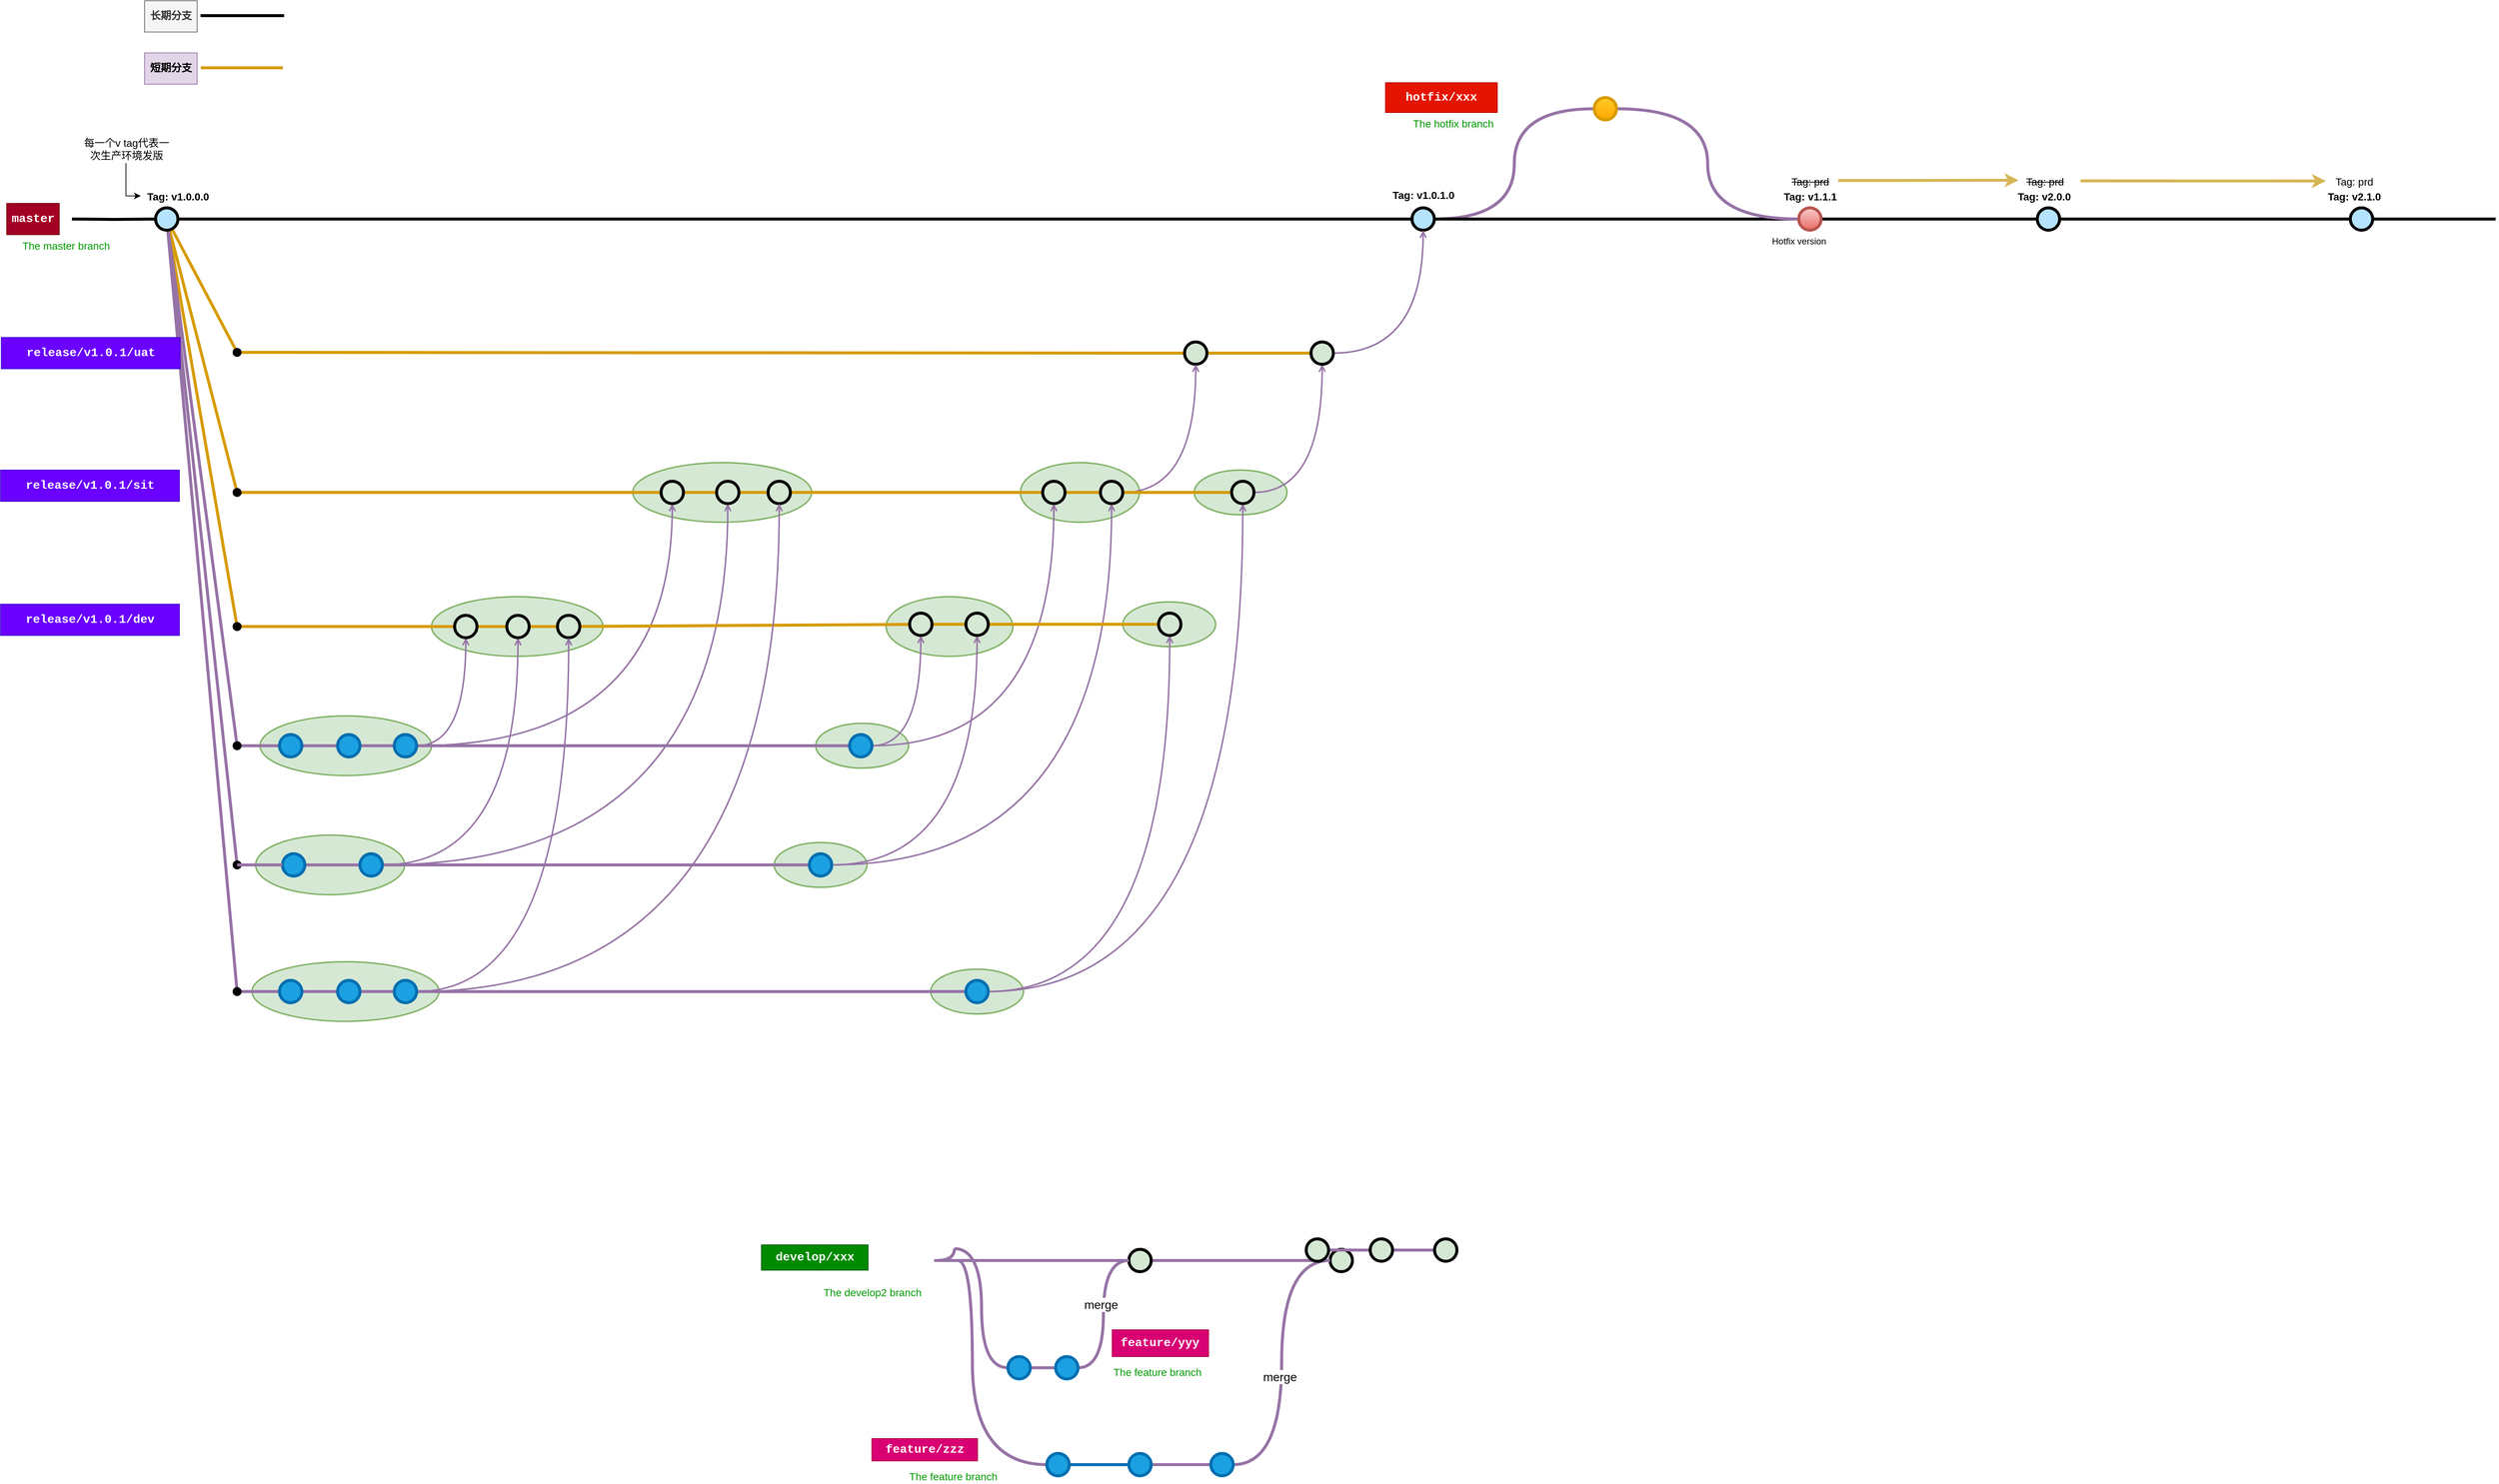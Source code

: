 <mxfile version="16.2.4" type="github">
  <diagram id="yPxyJZ8AM_hMuL3Unpa9" name="complex gitflow">
    <mxGraphModel dx="1138" dy="635" grid="1" gridSize="10" guides="1" tooltips="1" connect="1" arrows="1" fold="1" page="1" pageScale="1" pageWidth="1169" pageHeight="827" math="0" shadow="0">
      <root>
        <mxCell id="0" />
        <mxCell id="1" parent="0" />
        <mxCell id="-T3PyW82xdMcgZgr_7Au-171" value="" style="ellipse;whiteSpace=wrap;html=1;fontFamily=Helvetica;fontSize=15;fillColor=#d5e8d4;strokeColor=#82b366;strokeWidth=2;" vertex="1" parent="1">
          <mxGeometry x="1823.26" y="790" width="124.5" height="60" as="geometry" />
        </mxCell>
        <mxCell id="-T3PyW82xdMcgZgr_7Au-170" value="" style="ellipse;whiteSpace=wrap;html=1;fontFamily=Helvetica;fontSize=15;fillColor=#d5e8d4;strokeColor=#82b366;strokeWidth=2;" vertex="1" parent="1">
          <mxGeometry x="1727.5" y="967" width="124.5" height="60" as="geometry" />
        </mxCell>
        <mxCell id="-T3PyW82xdMcgZgr_7Au-169" value="" style="ellipse;whiteSpace=wrap;html=1;fontFamily=Helvetica;fontSize=15;fillColor=#d5e8d4;strokeColor=#82b366;strokeWidth=2;" vertex="1" parent="1">
          <mxGeometry x="1469.75" y="1460" width="124.5" height="60" as="geometry" />
        </mxCell>
        <mxCell id="-T3PyW82xdMcgZgr_7Au-148" value="" style="ellipse;whiteSpace=wrap;html=1;fontFamily=Helvetica;fontSize=15;fillColor=#d5e8d4;strokeColor=#82b366;strokeWidth=2;" vertex="1" parent="1">
          <mxGeometry x="1590" y="780" width="160" height="80" as="geometry" />
        </mxCell>
        <mxCell id="-T3PyW82xdMcgZgr_7Au-145" value="" style="ellipse;whiteSpace=wrap;html=1;fontFamily=Helvetica;fontSize=15;fillColor=#d5e8d4;strokeColor=#82b366;strokeWidth=2;" vertex="1" parent="1">
          <mxGeometry x="1410" y="960" width="170" height="80" as="geometry" />
        </mxCell>
        <mxCell id="-T3PyW82xdMcgZgr_7Au-142" value="" style="ellipse;whiteSpace=wrap;html=1;fontFamily=Helvetica;fontSize=15;fillColor=#d5e8d4;strokeColor=#82b366;strokeWidth=2;" vertex="1" parent="1">
          <mxGeometry x="1259.75" y="1290" width="124.5" height="60" as="geometry" />
        </mxCell>
        <mxCell id="-T3PyW82xdMcgZgr_7Au-141" value="" style="ellipse;whiteSpace=wrap;html=1;fontFamily=Helvetica;fontSize=15;fillColor=#d5e8d4;strokeColor=#82b366;strokeWidth=2;" vertex="1" parent="1">
          <mxGeometry x="1315.5" y="1130" width="124.5" height="60" as="geometry" />
        </mxCell>
        <mxCell id="-T3PyW82xdMcgZgr_7Au-124" value="" style="ellipse;whiteSpace=wrap;html=1;fontFamily=Helvetica;fontSize=15;fillColor=#d5e8d4;strokeColor=#82b366;strokeWidth=2;" vertex="1" parent="1">
          <mxGeometry x="1070" y="780" width="240" height="80" as="geometry" />
        </mxCell>
        <mxCell id="-T3PyW82xdMcgZgr_7Au-116" value="" style="ellipse;whiteSpace=wrap;html=1;fontFamily=Helvetica;fontSize=15;fillColor=#d5e8d4;strokeColor=#82b366;strokeWidth=2;" vertex="1" parent="1">
          <mxGeometry x="800" y="960" width="230" height="80" as="geometry" />
        </mxCell>
        <mxCell id="-T3PyW82xdMcgZgr_7Au-109" value="" style="ellipse;whiteSpace=wrap;html=1;fontFamily=Helvetica;fontSize=15;fillColor=#d5e8d4;strokeColor=#82b366;strokeWidth=2;" vertex="1" parent="1">
          <mxGeometry x="559.13" y="1450" width="250.87" height="80" as="geometry" />
        </mxCell>
        <mxCell id="-T3PyW82xdMcgZgr_7Au-108" value="" style="ellipse;whiteSpace=wrap;html=1;fontFamily=Helvetica;fontSize=15;fillColor=#d5e8d4;strokeColor=#82b366;strokeWidth=2;" vertex="1" parent="1">
          <mxGeometry x="564" y="1280" width="200" height="80" as="geometry" />
        </mxCell>
        <mxCell id="-T3PyW82xdMcgZgr_7Au-106" value="" style="ellipse;whiteSpace=wrap;html=1;fontFamily=Helvetica;fontSize=15;fillColor=#d5e8d4;strokeColor=#82b366;strokeWidth=2;" vertex="1" parent="1">
          <mxGeometry x="570" y="1120" width="230" height="80" as="geometry" />
        </mxCell>
        <mxCell id="EV5ATv0Y9bvTsMbR89la-1" value="" style="edgeStyle=orthogonalEdgeStyle;rounded=0;html=1;jettySize=auto;orthogonalLoop=1;plain-blue;endArrow=none;endFill=0;strokeWidth=4;strokeColor=#000000;entryX=0;entryY=0.5;entryDx=0;entryDy=0;entryPerimeter=0;" parent="1" source="EV5ATv0Y9bvTsMbR89la-2" target="EV5ATv0Y9bvTsMbR89la-4" edge="1">
          <mxGeometry x="459.75" y="453" as="geometry">
            <mxPoint x="619.75" y="453" as="targetPoint" />
          </mxGeometry>
        </mxCell>
        <mxCell id="-T3PyW82xdMcgZgr_7Au-7" style="edgeStyle=orthogonalEdgeStyle;rounded=0;orthogonalLoop=1;jettySize=auto;html=1;curved=1;endArrow=none;fontSize=15;strokeColor=#d79b00;endFill=0;strokeWidth=4;fillColor=#ffe6cc;entryX=0;entryY=0.5;entryDx=0;entryDy=0;entryPerimeter=0;exitX=0.609;exitY=0.413;exitDx=0;exitDy=0;exitPerimeter=0;" edge="1" parent="1" source="-T3PyW82xdMcgZgr_7Au-22" target="EV5ATv0Y9bvTsMbR89la-53">
          <mxGeometry relative="1" as="geometry">
            <mxPoint x="872" y="650" as="targetPoint" />
            <mxPoint x="497" y="633" as="sourcePoint" />
            <Array as="points" />
          </mxGeometry>
        </mxCell>
        <mxCell id="-T3PyW82xdMcgZgr_7Au-8" style="rounded=0;orthogonalLoop=1;jettySize=auto;html=1;endArrow=none;fontSize=15;strokeColor=#d79b00;endFill=0;strokeWidth=4;fillColor=#ffe6cc;" edge="1" parent="1" source="EV5ATv0Y9bvTsMbR89la-2" target="-T3PyW82xdMcgZgr_7Au-22">
          <mxGeometry relative="1" as="geometry">
            <mxPoint x="445" y="1160" as="targetPoint" />
          </mxGeometry>
        </mxCell>
        <mxCell id="-T3PyW82xdMcgZgr_7Au-27" style="shape=connector;rounded=0;orthogonalLoop=1;jettySize=auto;html=1;entryX=0.409;entryY=0.455;entryDx=0;entryDy=0;entryPerimeter=0;labelBackgroundColor=default;fontFamily=Helvetica;fontSize=15;fontColor=default;endArrow=none;endFill=0;strokeColor=#d79b00;strokeWidth=4;fillColor=#ffe6cc;" edge="1" parent="1" source="EV5ATv0Y9bvTsMbR89la-2" target="-T3PyW82xdMcgZgr_7Au-23">
          <mxGeometry relative="1" as="geometry" />
        </mxCell>
        <mxCell id="-T3PyW82xdMcgZgr_7Au-31" style="edgeStyle=none;shape=connector;rounded=0;orthogonalLoop=1;jettySize=auto;html=1;entryX=0.472;entryY=0.45;entryDx=0;entryDy=0;entryPerimeter=0;labelBackgroundColor=default;fontFamily=Helvetica;fontSize=15;fontColor=default;endArrow=none;endFill=0;strokeColor=#d79b00;strokeWidth=4;fillColor=#ffe6cc;" edge="1" parent="1" source="EV5ATv0Y9bvTsMbR89la-2" target="-T3PyW82xdMcgZgr_7Au-28">
          <mxGeometry relative="1" as="geometry" />
        </mxCell>
        <mxCell id="-T3PyW82xdMcgZgr_7Au-34" style="edgeStyle=none;shape=connector;rounded=0;orthogonalLoop=1;jettySize=auto;html=1;labelBackgroundColor=default;fontFamily=Helvetica;fontSize=15;fontColor=default;endArrow=none;endFill=0;strokeColor=#9673a6;strokeWidth=4;fillColor=#e1d5e7;entryX=0.433;entryY=0.461;entryDx=0;entryDy=0;entryPerimeter=0;" edge="1" parent="1" source="EV5ATv0Y9bvTsMbR89la-2" target="-T3PyW82xdMcgZgr_7Au-35">
          <mxGeometry relative="1" as="geometry">
            <mxPoint x="490" y="1160" as="targetPoint" />
          </mxGeometry>
        </mxCell>
        <mxCell id="-T3PyW82xdMcgZgr_7Au-52" style="edgeStyle=none;shape=connector;rounded=0;orthogonalLoop=1;jettySize=auto;html=1;labelBackgroundColor=default;fontFamily=Helvetica;fontSize=15;fontColor=default;endArrow=none;endFill=0;strokeColor=#9673a6;strokeWidth=4;fillColor=#e1d5e7;entryX=0.409;entryY=0.532;entryDx=0;entryDy=0;entryPerimeter=0;" edge="1" parent="1" source="EV5ATv0Y9bvTsMbR89la-2" target="-T3PyW82xdMcgZgr_7Au-53">
          <mxGeometry relative="1" as="geometry">
            <mxPoint x="480" y="1330" as="targetPoint" />
          </mxGeometry>
        </mxCell>
        <mxCell id="-T3PyW82xdMcgZgr_7Au-103" style="edgeStyle=none;shape=connector;rounded=0;orthogonalLoop=1;jettySize=auto;html=1;labelBackgroundColor=default;fontFamily=Helvetica;fontSize=15;fontColor=default;endArrow=none;endFill=0;strokeColor=#9673a6;strokeWidth=4;fillColor=#e1d5e7;" edge="1" parent="1" source="EV5ATv0Y9bvTsMbR89la-2" target="-T3PyW82xdMcgZgr_7Au-100">
          <mxGeometry relative="1" as="geometry" />
        </mxCell>
        <mxCell id="EV5ATv0Y9bvTsMbR89la-2" value="" style="verticalLabelPosition=bottom;verticalAlign=top;html=1;strokeWidth=4;shape=mxgraph.flowchart.on-page_reference;plain-blue;gradientColor=none;fillColor=#B5E3Fe;strokeColor=#000000;" parent="1" vertex="1">
          <mxGeometry x="429.75" y="438" width="30" height="30" as="geometry" />
        </mxCell>
        <mxCell id="EV5ATv0Y9bvTsMbR89la-83" value="" style="edgeStyle=orthogonalEdgeStyle;curved=1;rounded=0;orthogonalLoop=1;jettySize=auto;html=1;labelBackgroundColor=default;fontFamily=Helvetica;fontSize=11;fontColor=default;endArrow=none;endFill=0;strokeColor=#9673a6;strokeWidth=4;fillColor=#e1d5e7;entryX=0;entryY=0.5;entryDx=0;entryDy=0;entryPerimeter=0;" parent="1" source="EV5ATv0Y9bvTsMbR89la-4" target="EV5ATv0Y9bvTsMbR89la-5" edge="1">
          <mxGeometry relative="1" as="geometry">
            <mxPoint x="2165.5" y="557" as="targetPoint" />
          </mxGeometry>
        </mxCell>
        <mxCell id="EV5ATv0Y9bvTsMbR89la-86" value="" style="edgeStyle=orthogonalEdgeStyle;curved=1;rounded=0;orthogonalLoop=1;jettySize=auto;html=1;labelBackgroundColor=default;fontFamily=Helvetica;fontSize=11;fontColor=default;endArrow=none;endFill=0;strokeColor=#000000;strokeWidth=4;fillColor=#DAE8FC;gradientColor=#7EA6E0;" parent="1" source="EV5ATv0Y9bvTsMbR89la-4" target="EV5ATv0Y9bvTsMbR89la-84" edge="1">
          <mxGeometry relative="1" as="geometry">
            <mxPoint x="2295.5" y="453" as="targetPoint" />
          </mxGeometry>
        </mxCell>
        <mxCell id="EV5ATv0Y9bvTsMbR89la-4" value="" style="verticalLabelPosition=bottom;verticalAlign=top;html=1;strokeWidth=4;shape=mxgraph.flowchart.on-page_reference;plain-blue;gradientColor=none;strokeColor=#000000;fillColor=#B5E3FE;" parent="1" vertex="1">
          <mxGeometry x="2115.5" y="438" width="30" height="30" as="geometry" />
        </mxCell>
        <mxCell id="EV5ATv0Y9bvTsMbR89la-87" style="edgeStyle=orthogonalEdgeStyle;curved=1;rounded=0;orthogonalLoop=1;jettySize=auto;html=1;labelBackgroundColor=default;fontFamily=Helvetica;fontSize=11;fontColor=default;endArrow=none;endFill=0;strokeColor=#9673a6;strokeWidth=4;fillColor=#e1d5e7;entryX=0;entryY=0.5;entryDx=0;entryDy=0;entryPerimeter=0;" parent="1" source="EV5ATv0Y9bvTsMbR89la-5" target="EV5ATv0Y9bvTsMbR89la-84" edge="1">
          <mxGeometry relative="1" as="geometry">
            <mxPoint x="2295.5" y="453" as="targetPoint" />
          </mxGeometry>
        </mxCell>
        <mxCell id="EV5ATv0Y9bvTsMbR89la-5" value="" style="verticalLabelPosition=bottom;verticalAlign=top;html=1;strokeWidth=4;shape=mxgraph.flowchart.on-page_reference;fillColor=#ffcd28;gradientColor=#ffa500;strokeColor=#d79b00;" parent="1" vertex="1">
          <mxGeometry x="2360" y="290" width="30" height="30" as="geometry" />
        </mxCell>
        <mxCell id="EV5ATv0Y9bvTsMbR89la-6" value="" style="edgeStyle=orthogonalEdgeStyle;rounded=0;html=1;jettySize=auto;orthogonalLoop=1;strokeWidth=4;endArrow=none;endFill=0;" parent="1" target="EV5ATv0Y9bvTsMbR89la-2" edge="1">
          <mxGeometry x="359.75" y="453" as="geometry">
            <mxPoint x="317.5" y="453" as="sourcePoint" />
          </mxGeometry>
        </mxCell>
        <mxCell id="EV5ATv0Y9bvTsMbR89la-7" value="&lt;font style=&quot;font-size: 16px&quot;&gt;master&lt;/font&gt;" style="text;html=1;strokeColor=#6F0000;fillColor=#a20025;align=center;verticalAlign=middle;whiteSpace=wrap;overflow=hidden;fontSize=14;fontStyle=1;fontFamily=Courier New;fontColor=#ffffff;" parent="1" vertex="1">
          <mxGeometry x="230" y="432" width="70.5" height="42" as="geometry" />
        </mxCell>
        <mxCell id="EV5ATv0Y9bvTsMbR89la-8" value="The master branch" style="text;html=1;strokeColor=none;fillColor=none;align=left;verticalAlign=middle;whiteSpace=wrap;overflow=hidden;fontSize=14;fontStyle=0;fontColor=#009900;" parent="1" vertex="1">
          <mxGeometry x="248.63" y="478" width="146.75" height="20" as="geometry" />
        </mxCell>
        <mxCell id="EV5ATv0Y9bvTsMbR89la-10" value="Tag: v1.0.0.0" style="text;html=1;strokeColor=none;fillColor=none;align=center;verticalAlign=middle;whiteSpace=wrap;overflow=hidden;fontSize=14;fontStyle=1" parent="1" vertex="1">
          <mxGeometry x="409.75" y="412" width="100.25" height="20" as="geometry" />
        </mxCell>
        <mxCell id="EV5ATv0Y9bvTsMbR89la-11" value="Tag: v1.0.1.0" style="text;html=1;strokeColor=none;fillColor=none;align=center;verticalAlign=middle;whiteSpace=wrap;overflow=hidden;fontSize=14;fontStyle=1" parent="1" vertex="1">
          <mxGeometry x="2075.5" y="410" width="110" height="20" as="geometry" />
        </mxCell>
        <mxCell id="EV5ATv0Y9bvTsMbR89la-12" value="" style="edgeStyle=orthogonalEdgeStyle;rounded=0;orthogonalLoop=1;jettySize=auto;html=1;fontSize=12;fontColor=#000000;entryX=0;entryY=0.5;entryDx=0;entryDy=0;" parent="1" source="EV5ATv0Y9bvTsMbR89la-13" target="EV5ATv0Y9bvTsMbR89la-10" edge="1">
          <mxGeometry relative="1" as="geometry">
            <mxPoint x="389.75" y="422" as="targetPoint" />
            <Array as="points">
              <mxPoint x="389.75" y="422" />
              <mxPoint x="389.75" y="422" />
            </Array>
          </mxGeometry>
        </mxCell>
        <mxCell id="EV5ATv0Y9bvTsMbR89la-13" value="&lt;div style=&quot;text-align: center&quot;&gt;&lt;span&gt;&lt;font style=&quot;font-size: 14px&quot;&gt;每一个v tag代表一次生产环境发版&lt;/font&gt;&lt;/span&gt;&lt;/div&gt;" style="text;html=1;strokeColor=none;fillColor=none;align=left;verticalAlign=middle;whiteSpace=wrap;overflow=hidden;fontSize=11;fontStyle=0;fontColor=#000000;" parent="1" vertex="1">
          <mxGeometry x="330" y="340" width="120" height="38" as="geometry" />
        </mxCell>
        <mxCell id="EV5ATv0Y9bvTsMbR89la-25" value="&lt;font style=&quot;font-size: 16px&quot;&gt;release/v1.0.1/uat&lt;/font&gt;" style="text;html=1;strokeColor=#3700CC;fillColor=#6a00ff;align=center;verticalAlign=middle;whiteSpace=wrap;overflow=hidden;fontSize=14;fontStyle=1;fontFamily=Courier New;fontColor=#ffffff;" parent="1" vertex="1">
          <mxGeometry x="222.76" y="612" width="240" height="42" as="geometry" />
        </mxCell>
        <mxCell id="EV5ATv0Y9bvTsMbR89la-41" value="&lt;font style=&quot;font-size: 16px&quot;&gt;develop/xxx&lt;/font&gt;" style="text;html=1;strokeColor=#005700;fillColor=#008a00;align=center;verticalAlign=middle;whiteSpace=wrap;overflow=hidden;fontSize=14;fontStyle=1;fontFamily=Courier New;fontColor=#ffffff;" parent="1" vertex="1">
          <mxGeometry x="1242.63" y="1830" width="143.13" height="34" as="geometry" />
        </mxCell>
        <mxCell id="EV5ATv0Y9bvTsMbR89la-42" value="The develop2 branch" style="text;html=1;strokeColor=none;fillColor=none;align=left;verticalAlign=middle;whiteSpace=wrap;overflow=hidden;fontSize=14;fontStyle=0;fontColor=#009900;" parent="1" vertex="1">
          <mxGeometry x="1323.63" y="1883" width="146.75" height="20" as="geometry" />
        </mxCell>
        <mxCell id="EV5ATv0Y9bvTsMbR89la-43" style="edgeStyle=orthogonalEdgeStyle;curved=1;rounded=0;html=1;exitX=1;exitY=0.5;exitPerimeter=0;endArrow=none;endFill=0;jettySize=auto;orthogonalLoop=1;strokeWidth=4;fontSize=15;fillColor=#e1d5e7;strokeColor=#9673a6;" parent="1" target="EV5ATv0Y9bvTsMbR89la-46" edge="1">
          <mxGeometry relative="1" as="geometry">
            <Array as="points">
              <mxPoint x="1454.38" y="1851" />
              <mxPoint x="1454.38" y="1851" />
            </Array>
            <mxPoint x="1501.63" y="1835" as="sourcePoint" />
          </mxGeometry>
        </mxCell>
        <mxCell id="EV5ATv0Y9bvTsMbR89la-139" value="" style="edgeStyle=orthogonalEdgeStyle;curved=1;rounded=0;sketch=0;orthogonalLoop=1;jettySize=auto;html=1;shadow=0;labelBackgroundColor=default;fontFamily=Helvetica;fontSize=11;fontColor=default;endArrow=none;endFill=0;strokeColor=#9673a6;strokeWidth=4;fillColor=#e1d5e7;entryX=0;entryY=0.5;entryDx=0;entryDy=0;entryPerimeter=0;" parent="1" target="EV5ATv0Y9bvTsMbR89la-140" edge="1">
          <mxGeometry relative="1" as="geometry">
            <mxPoint x="1575.63" y="2005" as="targetPoint" />
            <mxPoint x="1501.63" y="1835.059" as="sourcePoint" />
          </mxGeometry>
        </mxCell>
        <mxCell id="EV5ATv0Y9bvTsMbR89la-147" value="" style="edgeStyle=orthogonalEdgeStyle;curved=1;rounded=0;sketch=0;orthogonalLoop=1;jettySize=auto;html=1;shadow=0;labelBackgroundColor=default;fontFamily=Helvetica;fontSize=11;fontColor=default;endArrow=none;endFill=0;strokeColor=#9673a6;strokeWidth=4;fillColor=#e1d5e7;" parent="1" target="EV5ATv0Y9bvTsMbR89la-148" edge="1">
          <mxGeometry relative="1" as="geometry">
            <mxPoint x="1616.63" y="2125" as="targetPoint" />
            <Array as="points">
              <mxPoint x="1525.63" y="1851" />
              <mxPoint x="1525.63" y="2125" />
            </Array>
            <mxPoint x="1486.662" y="1850" as="sourcePoint" />
          </mxGeometry>
        </mxCell>
        <mxCell id="EV5ATv0Y9bvTsMbR89la-45" style="edgeStyle=orthogonalEdgeStyle;curved=1;rounded=0;html=1;exitX=1;exitY=0.5;exitPerimeter=0;entryX=0;entryY=0.5;entryPerimeter=0;endArrow=none;endFill=0;jettySize=auto;orthogonalLoop=1;strokeWidth=4;fontSize=15;fillColor=#e1d5e7;strokeColor=#9673a6;" parent="1" source="EV5ATv0Y9bvTsMbR89la-46" target="EV5ATv0Y9bvTsMbR89la-47" edge="1">
          <mxGeometry relative="1" as="geometry" />
        </mxCell>
        <mxCell id="EV5ATv0Y9bvTsMbR89la-46" value="" style="verticalLabelPosition=bottom;verticalAlign=top;html=1;strokeWidth=4;shape=mxgraph.flowchart.on-page_reference;plain-purple;gradientColor=none;strokeColor=#000000;fillColor=#D5E8D4;" parent="1" vertex="1">
          <mxGeometry x="1735.63" y="1836" width="30" height="30" as="geometry" />
        </mxCell>
        <mxCell id="EV5ATv0Y9bvTsMbR89la-47" value="" style="verticalLabelPosition=bottom;verticalAlign=top;html=1;strokeWidth=4;shape=mxgraph.flowchart.on-page_reference;plain-purple;gradientColor=none;strokeColor=#000000;fillColor=#D5E8D4;" parent="1" vertex="1">
          <mxGeometry x="2005.63" y="1836" width="30" height="30" as="geometry" />
        </mxCell>
        <mxCell id="-T3PyW82xdMcgZgr_7Au-166" value="" style="edgeStyle=none;shape=connector;rounded=0;orthogonalLoop=1;jettySize=auto;html=1;labelBackgroundColor=default;fontFamily=Helvetica;fontSize=15;fontColor=default;startArrow=none;endArrow=none;endFill=0;strokeColor=#d79b00;strokeWidth=4;fillColor=#ffe6cc;" edge="1" parent="1" source="EV5ATv0Y9bvTsMbR89la-53" target="-T3PyW82xdMcgZgr_7Au-165">
          <mxGeometry relative="1" as="geometry" />
        </mxCell>
        <mxCell id="EV5ATv0Y9bvTsMbR89la-53" value="" style="verticalLabelPosition=bottom;verticalAlign=top;html=1;strokeWidth=4;shape=mxgraph.flowchart.on-page_reference;plain-purple;gradientColor=none;strokeColor=#000000;fillColor=#D5E8D4;" parent="1" vertex="1">
          <mxGeometry x="1810.38" y="618" width="30" height="30" as="geometry" />
        </mxCell>
        <mxCell id="EV5ATv0Y9bvTsMbR89la-94" value="" style="edgeStyle=orthogonalEdgeStyle;curved=1;rounded=0;orthogonalLoop=1;jettySize=auto;html=1;labelBackgroundColor=default;fontFamily=Helvetica;fontSize=11;fontColor=default;endArrow=none;endFill=0;strokeColor=#000000;strokeWidth=4;fillColor=#DAE8FC;gradientColor=#7EA6E0;" parent="1" source="EV5ATv0Y9bvTsMbR89la-84" target="EV5ATv0Y9bvTsMbR89la-104" edge="1">
          <mxGeometry relative="1" as="geometry">
            <mxPoint x="2994.5" y="453" as="targetPoint" />
          </mxGeometry>
        </mxCell>
        <mxCell id="EV5ATv0Y9bvTsMbR89la-84" value="" style="verticalLabelPosition=bottom;verticalAlign=top;html=1;strokeWidth=4;shape=mxgraph.flowchart.on-page_reference;plain-blue;gradientColor=#EA6B66;strokeColor=#B85450;fillColor=#F8CECC;" parent="1" vertex="1">
          <mxGeometry x="2634.5" y="438" width="30" height="30" as="geometry" />
        </mxCell>
        <mxCell id="EV5ATv0Y9bvTsMbR89la-88" value="&lt;font style=&quot;font-size: 16px&quot;&gt;hotfix/xxx&lt;/font&gt;" style="text;html=1;strokeColor=#B20000;fillColor=#e51400;align=center;verticalAlign=middle;whiteSpace=wrap;overflow=hidden;fontSize=14;fontStyle=1;fontFamily=Courier New;fontColor=#ffffff;" parent="1" vertex="1">
          <mxGeometry x="2080" y="270" width="150" height="40" as="geometry" />
        </mxCell>
        <mxCell id="EV5ATv0Y9bvTsMbR89la-89" value="&lt;span style=&quot;color: rgb(0 , 153 , 0) ; font-family: &amp;#34;helvetica&amp;#34; ; font-size: 14px ; font-style: normal ; font-weight: 400 ; letter-spacing: normal ; text-align: left ; text-indent: 0px ; text-transform: none ; word-spacing: 0px ; background-color: rgb(248 , 249 , 250) ; display: inline ; float: none&quot;&gt;The hotfix branch&lt;/span&gt;" style="text;whiteSpace=wrap;html=1;fontSize=11;fontFamily=Helvetica;fontColor=default;" parent="1" vertex="1">
          <mxGeometry x="2115" y="310" width="140" height="30" as="geometry" />
        </mxCell>
        <mxCell id="EV5ATv0Y9bvTsMbR89la-101" value="Tag: v1.1.1" style="text;html=1;strokeColor=none;fillColor=none;align=center;verticalAlign=middle;whiteSpace=wrap;overflow=hidden;fontSize=14;fontStyle=1" parent="1" vertex="1">
          <mxGeometry x="2594.5" y="412" width="110" height="20" as="geometry" />
        </mxCell>
        <mxCell id="EV5ATv0Y9bvTsMbR89la-102" value="&lt;strike&gt;Tag: prd&lt;/strike&gt;" style="text;html=1;strokeColor=none;fillColor=none;align=center;verticalAlign=middle;whiteSpace=wrap;overflow=hidden;fontSize=14;" parent="1" vertex="1">
          <mxGeometry x="2611.63" y="392" width="75.75" height="20" as="geometry" />
        </mxCell>
        <mxCell id="EV5ATv0Y9bvTsMbR89la-118" value="" style="edgeStyle=orthogonalEdgeStyle;curved=1;rounded=0;sketch=0;orthogonalLoop=1;jettySize=auto;html=1;shadow=0;labelBackgroundColor=default;fontFamily=Helvetica;fontSize=11;fontColor=default;endArrow=none;endFill=0;strokeColor=#000000;strokeWidth=4;fillColor=#DAE8FC;gradientColor=#7EA6E0;" parent="1" source="EV5ATv0Y9bvTsMbR89la-104" target="EV5ATv0Y9bvTsMbR89la-117" edge="1">
          <mxGeometry relative="1" as="geometry" />
        </mxCell>
        <mxCell id="EV5ATv0Y9bvTsMbR89la-104" value="" style="verticalLabelPosition=bottom;verticalAlign=top;html=1;strokeWidth=4;shape=mxgraph.flowchart.on-page_reference;plain-blue;gradientColor=none;fillColor=#B5E3Fe;strokeColor=#000000;" parent="1" vertex="1">
          <mxGeometry x="2954.5" y="438" width="30" height="30" as="geometry" />
        </mxCell>
        <mxCell id="EV5ATv0Y9bvTsMbR89la-108" value="Hotfix version" style="text;html=1;strokeColor=none;fillColor=none;align=center;verticalAlign=middle;whiteSpace=wrap;overflow=hidden;" parent="1" vertex="1">
          <mxGeometry x="2594.5" y="468" width="80" height="30" as="geometry" />
        </mxCell>
        <mxCell id="EV5ATv0Y9bvTsMbR89la-110" value="Tag: v2.0.0" style="text;html=1;strokeColor=none;fillColor=none;align=center;verticalAlign=middle;whiteSpace=wrap;overflow=hidden;fontSize=14;fontStyle=1" parent="1" vertex="1">
          <mxGeometry x="2909.38" y="412" width="110" height="20" as="geometry" />
        </mxCell>
        <mxCell id="EV5ATv0Y9bvTsMbR89la-111" value="&lt;strike&gt;Tag: prd&lt;/strike&gt;" style="text;html=1;strokeColor=none;fillColor=none;align=center;verticalAlign=middle;whiteSpace=wrap;overflow=hidden;fontSize=14;" parent="1" vertex="1">
          <mxGeometry x="2926.51" y="392" width="75.75" height="20" as="geometry" />
        </mxCell>
        <mxCell id="EV5ATv0Y9bvTsMbR89la-112" value="" style="endArrow=classic;html=1;rounded=0;labelBackgroundColor=default;fontFamily=Helvetica;fontSize=11;fontColor=default;strokeColor=#d6b656;strokeWidth=4;fillColor=#fff2cc;curved=1;" parent="1" edge="1">
          <mxGeometry width="50" height="50" relative="1" as="geometry">
            <mxPoint x="2687.38" y="401.29" as="sourcePoint" />
            <mxPoint x="2929.38" y="401" as="targetPoint" />
          </mxGeometry>
        </mxCell>
        <mxCell id="EV5ATv0Y9bvTsMbR89la-168" style="edgeStyle=orthogonalEdgeStyle;curved=1;rounded=0;sketch=0;orthogonalLoop=1;jettySize=auto;html=1;shadow=0;labelBackgroundColor=default;fontFamily=Helvetica;fontSize=14;fontColor=default;endArrow=none;endFill=0;strokeColor=#000000;strokeWidth=4;fillColor=#DAE8FC;gradientColor=#7EA6E0;" parent="1" source="EV5ATv0Y9bvTsMbR89la-117" edge="1">
          <mxGeometry relative="1" as="geometry">
            <mxPoint x="3569.5" y="453" as="targetPoint" />
          </mxGeometry>
        </mxCell>
        <mxCell id="EV5ATv0Y9bvTsMbR89la-117" value="" style="verticalLabelPosition=bottom;verticalAlign=top;html=1;strokeWidth=4;shape=mxgraph.flowchart.on-page_reference;plain-blue;gradientColor=none;fillColor=#B5E3Fe;strokeColor=#000000;" parent="1" vertex="1">
          <mxGeometry x="3374.5" y="438" width="30" height="30" as="geometry" />
        </mxCell>
        <mxCell id="EV5ATv0Y9bvTsMbR89la-127" value="Tag: v2.1.0" style="text;html=1;strokeColor=none;fillColor=none;align=center;verticalAlign=middle;whiteSpace=wrap;overflow=hidden;fontSize=14;fontStyle=1" parent="1" vertex="1">
          <mxGeometry x="3324.5" y="412" width="110" height="20" as="geometry" />
        </mxCell>
        <mxCell id="EV5ATv0Y9bvTsMbR89la-128" value="Tag: prd" style="text;html=1;strokeColor=none;fillColor=none;align=center;verticalAlign=middle;whiteSpace=wrap;overflow=hidden;fontSize=14;" parent="1" vertex="1">
          <mxGeometry x="3341.63" y="392" width="75.75" height="20" as="geometry" />
        </mxCell>
        <mxCell id="EV5ATv0Y9bvTsMbR89la-129" value="" style="endArrow=classic;html=1;rounded=0;labelBackgroundColor=default;fontFamily=Helvetica;fontSize=11;fontColor=default;strokeColor=#d6b656;strokeWidth=4;fillColor=#fff2cc;curved=1;entryX=0;entryY=0.5;entryDx=0;entryDy=0;" parent="1" target="EV5ATv0Y9bvTsMbR89la-128" edge="1">
          <mxGeometry width="50" height="50" relative="1" as="geometry">
            <mxPoint x="3012.5" y="401.7" as="sourcePoint" />
            <mxPoint x="3254.5" y="401.41" as="targetPoint" />
          </mxGeometry>
        </mxCell>
        <mxCell id="EV5ATv0Y9bvTsMbR89la-142" value="" style="edgeStyle=orthogonalEdgeStyle;curved=1;rounded=0;sketch=0;orthogonalLoop=1;jettySize=auto;html=1;shadow=0;labelBackgroundColor=default;fontFamily=Helvetica;fontSize=11;fontColor=default;endArrow=none;endFill=0;strokeColor=#9673a6;strokeWidth=4;fillColor=#e1d5e7;" parent="1" source="EV5ATv0Y9bvTsMbR89la-140" target="EV5ATv0Y9bvTsMbR89la-141" edge="1">
          <mxGeometry relative="1" as="geometry" />
        </mxCell>
        <mxCell id="EV5ATv0Y9bvTsMbR89la-140" value="" style="verticalLabelPosition=bottom;verticalAlign=top;html=1;strokeWidth=4;shape=mxgraph.flowchart.on-page_reference;strokeColor=#006EAF;fillColor=#1ba1e2;fontColor=#ffffff;" parent="1" vertex="1">
          <mxGeometry x="1573.38" y="1980" width="30" height="30" as="geometry" />
        </mxCell>
        <mxCell id="EV5ATv0Y9bvTsMbR89la-143" style="edgeStyle=orthogonalEdgeStyle;curved=1;rounded=0;sketch=0;orthogonalLoop=1;jettySize=auto;html=1;entryX=0;entryY=0.5;entryDx=0;entryDy=0;entryPerimeter=0;shadow=0;labelBackgroundColor=default;fontFamily=Helvetica;fontSize=11;fontColor=default;endArrow=none;endFill=0;strokeColor=#9673a6;strokeWidth=4;fillColor=#e1d5e7;" parent="1" source="EV5ATv0Y9bvTsMbR89la-141" target="EV5ATv0Y9bvTsMbR89la-46" edge="1">
          <mxGeometry relative="1" as="geometry" />
        </mxCell>
        <mxCell id="5tv51Jx-cSoEhAOoKkBY-17" value="merge" style="edgeLabel;html=1;align=center;verticalAlign=middle;resizable=0;points=[];fontSize=16;" parent="EV5ATv0Y9bvTsMbR89la-143" vertex="1" connectable="0">
          <mxGeometry x="0.123" y="4" relative="1" as="geometry">
            <mxPoint as="offset" />
          </mxGeometry>
        </mxCell>
        <mxCell id="EV5ATv0Y9bvTsMbR89la-141" value="" style="verticalLabelPosition=bottom;verticalAlign=top;html=1;strokeWidth=4;shape=mxgraph.flowchart.on-page_reference;strokeColor=#006EAF;fillColor=#1ba1e2;fontColor=#ffffff;" parent="1" vertex="1">
          <mxGeometry x="1637.38" y="1980" width="30" height="30" as="geometry" />
        </mxCell>
        <mxCell id="EV5ATv0Y9bvTsMbR89la-144" value="The feature branch" style="text;html=1;strokeColor=none;fillColor=none;align=left;verticalAlign=middle;whiteSpace=wrap;overflow=hidden;fontSize=14;fontStyle=0;fontColor=#009900;" parent="1" vertex="1">
          <mxGeometry x="1713.25" y="1990" width="146.75" height="20" as="geometry" />
        </mxCell>
        <mxCell id="EV5ATv0Y9bvTsMbR89la-145" value="&lt;font style=&quot;font-size: 16px&quot;&gt;feature/yyy&lt;/font&gt;" style="text;html=1;strokeColor=#A50040;fillColor=#d80073;align=center;verticalAlign=middle;whiteSpace=wrap;overflow=hidden;fontSize=14;fontStyle=1;fontFamily=Courier New;fontColor=#ffffff;" parent="1" vertex="1">
          <mxGeometry x="1713.25" y="1944" width="129.38" height="36" as="geometry" />
        </mxCell>
        <mxCell id="EV5ATv0Y9bvTsMbR89la-150" value="" style="edgeStyle=orthogonalEdgeStyle;curved=1;rounded=0;sketch=0;orthogonalLoop=1;jettySize=auto;html=1;shadow=0;labelBackgroundColor=default;fontFamily=Helvetica;fontSize=11;fontColor=default;endArrow=none;endFill=0;strokeColor=#006EAF;strokeWidth=4;fillColor=#1ba1e2;" parent="1" source="EV5ATv0Y9bvTsMbR89la-148" target="EV5ATv0Y9bvTsMbR89la-149" edge="1">
          <mxGeometry relative="1" as="geometry" />
        </mxCell>
        <mxCell id="EV5ATv0Y9bvTsMbR89la-148" value="" style="verticalLabelPosition=bottom;verticalAlign=top;html=1;strokeWidth=4;shape=mxgraph.flowchart.on-page_reference;strokeColor=#006EAF;fillColor=#1ba1e2;fontColor=#ffffff;" parent="1" vertex="1">
          <mxGeometry x="1625.63" y="2110" width="30" height="30" as="geometry" />
        </mxCell>
        <mxCell id="EV5ATv0Y9bvTsMbR89la-152" value="" style="edgeStyle=orthogonalEdgeStyle;curved=1;rounded=0;sketch=0;orthogonalLoop=1;jettySize=auto;html=1;shadow=0;labelBackgroundColor=default;fontFamily=Helvetica;fontSize=11;fontColor=default;endArrow=none;endFill=0;strokeColor=#9673a6;strokeWidth=4;fillColor=#e1d5e7;" parent="1" source="EV5ATv0Y9bvTsMbR89la-149" target="EV5ATv0Y9bvTsMbR89la-151" edge="1">
          <mxGeometry relative="1" as="geometry" />
        </mxCell>
        <mxCell id="EV5ATv0Y9bvTsMbR89la-149" value="" style="verticalLabelPosition=bottom;verticalAlign=top;html=1;strokeWidth=4;shape=mxgraph.flowchart.on-page_reference;strokeColor=#006EAF;fillColor=#1ba1e2;fontColor=#ffffff;" parent="1" vertex="1">
          <mxGeometry x="1735.63" y="2110" width="30" height="30" as="geometry" />
        </mxCell>
        <mxCell id="EV5ATv0Y9bvTsMbR89la-154" value="" style="edgeStyle=orthogonalEdgeStyle;curved=1;rounded=0;sketch=0;orthogonalLoop=1;jettySize=auto;html=1;shadow=0;labelBackgroundColor=default;fontFamily=Helvetica;fontSize=11;fontColor=default;endArrow=none;endFill=0;strokeColor=#9673a6;strokeWidth=4;fillColor=#e1d5e7;entryX=0;entryY=0.5;entryDx=0;entryDy=0;entryPerimeter=0;" parent="1" source="EV5ATv0Y9bvTsMbR89la-151" target="EV5ATv0Y9bvTsMbR89la-47" edge="1">
          <mxGeometry relative="1" as="geometry">
            <mxPoint x="1955.63" y="2125" as="targetPoint" />
          </mxGeometry>
        </mxCell>
        <mxCell id="5tv51Jx-cSoEhAOoKkBY-18" value="merge" style="edgeLabel;html=1;align=center;verticalAlign=middle;resizable=0;points=[];fontSize=16;" parent="EV5ATv0Y9bvTsMbR89la-154" vertex="1" connectable="0">
          <mxGeometry x="-0.094" y="3" relative="1" as="geometry">
            <mxPoint as="offset" />
          </mxGeometry>
        </mxCell>
        <mxCell id="EV5ATv0Y9bvTsMbR89la-151" value="" style="verticalLabelPosition=bottom;verticalAlign=top;html=1;strokeWidth=4;shape=mxgraph.flowchart.on-page_reference;strokeColor=#006EAF;fillColor=#1ba1e2;fontColor=#ffffff;" parent="1" vertex="1">
          <mxGeometry x="1845.63" y="2110" width="30" height="30" as="geometry" />
        </mxCell>
        <mxCell id="EV5ATv0Y9bvTsMbR89la-155" value="The feature branch" style="text;html=1;strokeColor=none;fillColor=none;align=left;verticalAlign=middle;whiteSpace=wrap;overflow=hidden;fontSize=14;fontStyle=0;fontColor=#009900;" parent="1" vertex="1">
          <mxGeometry x="1438.88" y="2130" width="146.75" height="20" as="geometry" />
        </mxCell>
        <mxCell id="EV5ATv0Y9bvTsMbR89la-156" value="&lt;font style=&quot;font-size: 16px&quot;&gt;feature/zzz&lt;/font&gt;" style="text;html=1;strokeColor=#A50040;fillColor=#d80073;align=center;verticalAlign=middle;whiteSpace=wrap;overflow=hidden;fontSize=14;fontStyle=1;fontFamily=Courier New;fontColor=#ffffff;" parent="1" vertex="1">
          <mxGeometry x="1390.82" y="2090" width="141.81" height="30" as="geometry" />
        </mxCell>
        <mxCell id="5tv51Jx-cSoEhAOoKkBY-4" value="" style="verticalLabelPosition=bottom;verticalAlign=top;html=1;strokeWidth=4;shape=mxgraph.flowchart.on-page_reference;strokeColor=#006EAF;fillColor=#1ba1e2;fontColor=#ffffff;" parent="1" vertex="1">
          <mxGeometry x="1625.63" y="2110" width="30" height="30" as="geometry" />
        </mxCell>
        <mxCell id="5tv51Jx-cSoEhAOoKkBY-6" value="" style="edgeStyle=orthogonalEdgeStyle;rounded=0;html=1;jettySize=auto;orthogonalLoop=1;strokeWidth=4;endArrow=none;endFill=0;" parent="1" edge="1">
          <mxGeometry x="532.25" y="180" as="geometry">
            <mxPoint x="490" y="180" as="sourcePoint" />
            <mxPoint x="602.25" y="180" as="targetPoint" />
            <Array as="points">
              <mxPoint x="593" y="180" />
              <mxPoint x="593" y="180" />
            </Array>
          </mxGeometry>
        </mxCell>
        <mxCell id="5tv51Jx-cSoEhAOoKkBY-7" value="" style="rounded=0;sketch=0;orthogonalLoop=1;jettySize=auto;html=1;shadow=0;labelBackgroundColor=default;fontFamily=Helvetica;fontSize=11;fontColor=default;endArrow=none;endFill=0;strokeColor=#d79b00;strokeWidth=4;fillColor=#ffe6cc;" parent="1" edge="1">
          <mxGeometry relative="1" as="geometry">
            <mxPoint x="600.5" y="250" as="sourcePoint" />
            <mxPoint x="490.5" y="250" as="targetPoint" />
          </mxGeometry>
        </mxCell>
        <mxCell id="5tv51Jx-cSoEhAOoKkBY-8" value="长期分支" style="text;html=1;strokeColor=#666666;fillColor=#f5f5f5;align=center;verticalAlign=middle;whiteSpace=wrap;overflow=hidden;fontSize=14;fontStyle=1;fontFamily=Courier New;fontColor=#333333;" parent="1" vertex="1">
          <mxGeometry x="415" y="160" width="70.5" height="42" as="geometry" />
        </mxCell>
        <mxCell id="5tv51Jx-cSoEhAOoKkBY-9" value="短期分支" style="text;html=1;strokeColor=#9673a6;fillColor=#e1d5e7;align=center;verticalAlign=middle;whiteSpace=wrap;overflow=hidden;fontSize=14;fontStyle=1;fontFamily=Courier New;" parent="1" vertex="1">
          <mxGeometry x="415" y="230" width="70.5" height="42" as="geometry" />
        </mxCell>
        <mxCell id="-T3PyW82xdMcgZgr_7Au-1" style="edgeStyle=orthogonalEdgeStyle;curved=1;rounded=0;html=1;exitX=1;exitY=0.5;exitPerimeter=0;endArrow=none;endFill=0;jettySize=auto;orthogonalLoop=1;strokeWidth=4;fontSize=15;fillColor=#e1d5e7;strokeColor=#9673a6;" edge="1" parent="1" source="-T3PyW82xdMcgZgr_7Au-2" target="-T3PyW82xdMcgZgr_7Au-4">
          <mxGeometry relative="1" as="geometry">
            <Array as="points">
              <mxPoint x="1963.6" y="1837" />
              <mxPoint x="1963.6" y="1837" />
            </Array>
          </mxGeometry>
        </mxCell>
        <mxCell id="-T3PyW82xdMcgZgr_7Au-2" value="" style="verticalLabelPosition=bottom;verticalAlign=top;html=1;strokeWidth=4;shape=mxgraph.flowchart.on-page_reference;plain-purple;gradientColor=none;strokeColor=#000000;fillColor=#D5E8D4;" vertex="1" parent="1">
          <mxGeometry x="1973.6" y="1822" width="30" height="30" as="geometry" />
        </mxCell>
        <mxCell id="-T3PyW82xdMcgZgr_7Au-3" style="edgeStyle=orthogonalEdgeStyle;curved=1;rounded=0;html=1;exitX=1;exitY=0.5;exitPerimeter=0;entryX=0;entryY=0.5;entryPerimeter=0;endArrow=none;endFill=0;jettySize=auto;orthogonalLoop=1;strokeWidth=4;fontSize=15;fillColor=#e1d5e7;strokeColor=#9673a6;" edge="1" parent="1" source="-T3PyW82xdMcgZgr_7Au-4" target="-T3PyW82xdMcgZgr_7Au-5">
          <mxGeometry relative="1" as="geometry" />
        </mxCell>
        <mxCell id="-T3PyW82xdMcgZgr_7Au-4" value="" style="verticalLabelPosition=bottom;verticalAlign=top;html=1;strokeWidth=4;shape=mxgraph.flowchart.on-page_reference;plain-purple;gradientColor=none;strokeColor=#000000;fillColor=#D5E8D4;" vertex="1" parent="1">
          <mxGeometry x="2059.44" y="1822" width="30" height="30" as="geometry" />
        </mxCell>
        <mxCell id="-T3PyW82xdMcgZgr_7Au-5" value="" style="verticalLabelPosition=bottom;verticalAlign=top;html=1;strokeWidth=4;shape=mxgraph.flowchart.on-page_reference;plain-purple;gradientColor=none;strokeColor=#000000;fillColor=#D5E8D4;" vertex="1" parent="1">
          <mxGeometry x="2145.82" y="1822" width="30" height="30" as="geometry" />
        </mxCell>
        <mxCell id="-T3PyW82xdMcgZgr_7Au-9" style="rounded=0;orthogonalLoop=1;jettySize=auto;html=1;endArrow=none;fontSize=15;strokeColor=#d79b00;endFill=0;strokeWidth=4;fillColor=#ffe6cc;startArrow=none;" edge="1" parent="1" source="-T3PyW82xdMcgZgr_7Au-23" target="-T3PyW82xdMcgZgr_7Au-44">
          <mxGeometry relative="1" as="geometry">
            <mxPoint x="962" y="820" as="targetPoint" />
            <mxPoint x="872" y="700" as="sourcePoint" />
          </mxGeometry>
        </mxCell>
        <mxCell id="-T3PyW82xdMcgZgr_7Au-11" value="&lt;font style=&quot;font-size: 16px&quot;&gt;release/v1.0.1/sit&lt;/font&gt;" style="text;html=1;strokeColor=#3700CC;fillColor=#6a00ff;align=center;verticalAlign=middle;whiteSpace=wrap;overflow=hidden;fontSize=14;fontStyle=1;fontFamily=Courier New;fontColor=#ffffff;" vertex="1" parent="1">
          <mxGeometry x="221.75" y="790" width="240" height="42" as="geometry" />
        </mxCell>
        <mxCell id="-T3PyW82xdMcgZgr_7Au-12" value="&lt;font style=&quot;font-size: 16px&quot;&gt;release/v1.0.1/dev&lt;/font&gt;" style="text;html=1;strokeColor=#3700CC;fillColor=#6a00ff;align=center;verticalAlign=middle;whiteSpace=wrap;overflow=hidden;fontSize=14;fontStyle=1;fontFamily=Courier New;fontColor=#ffffff;" vertex="1" parent="1">
          <mxGeometry x="221.75" y="970" width="240" height="42" as="geometry" />
        </mxCell>
        <mxCell id="-T3PyW82xdMcgZgr_7Au-22" value="" style="shape=waypoint;sketch=0;size=6;pointerEvents=1;points=[];fillColor=#D5E8D4;resizable=0;rotatable=0;perimeter=centerPerimeter;snapToPoint=1;verticalAlign=top;strokeColor=#000000;strokeWidth=4;gradientColor=none;" vertex="1" parent="1">
          <mxGeometry x="519.13" y="612" width="40" height="40" as="geometry" />
        </mxCell>
        <mxCell id="-T3PyW82xdMcgZgr_7Au-23" value="" style="shape=waypoint;sketch=0;size=6;pointerEvents=1;points=[];fillColor=#D5E8D4;resizable=0;rotatable=0;perimeter=centerPerimeter;snapToPoint=1;verticalAlign=top;strokeColor=#000000;strokeWidth=4;gradientColor=none;" vertex="1" parent="1">
          <mxGeometry x="519.13" y="800" width="40" height="40" as="geometry" />
        </mxCell>
        <mxCell id="-T3PyW82xdMcgZgr_7Au-30" style="edgeStyle=none;shape=connector;rounded=0;orthogonalLoop=1;jettySize=auto;html=1;labelBackgroundColor=default;fontFamily=Helvetica;fontSize=15;fontColor=default;endArrow=none;endFill=0;strokeColor=#d79b00;strokeWidth=4;fillColor=#ffe6cc;" edge="1" parent="1" source="-T3PyW82xdMcgZgr_7Au-28" target="-T3PyW82xdMcgZgr_7Au-28">
          <mxGeometry relative="1" as="geometry" />
        </mxCell>
        <mxCell id="-T3PyW82xdMcgZgr_7Au-32" style="rounded=0;orthogonalLoop=1;jettySize=auto;html=1;endArrow=none;fontSize=15;strokeColor=#d79b00;endFill=0;strokeWidth=4;fillColor=#ffe6cc;startArrow=none;exitX=0.437;exitY=0.49;exitDx=0;exitDy=0;exitPerimeter=0;" edge="1" parent="1" source="-T3PyW82xdMcgZgr_7Au-28" target="-T3PyW82xdMcgZgr_7Au-43">
          <mxGeometry relative="1" as="geometry">
            <mxPoint x="892" y="1000" as="targetPoint" />
            <mxPoint x="542" y="1000" as="sourcePoint" />
          </mxGeometry>
        </mxCell>
        <mxCell id="-T3PyW82xdMcgZgr_7Au-28" value="" style="shape=waypoint;sketch=0;size=6;pointerEvents=1;points=[];fillColor=#D5E8D4;resizable=0;rotatable=0;perimeter=centerPerimeter;snapToPoint=1;verticalAlign=top;strokeColor=#000000;strokeWidth=4;gradientColor=none;" vertex="1" parent="1">
          <mxGeometry x="519.13" y="980" width="40" height="40" as="geometry" />
        </mxCell>
        <mxCell id="-T3PyW82xdMcgZgr_7Au-37" style="edgeStyle=none;shape=connector;rounded=0;orthogonalLoop=1;jettySize=auto;html=1;entryX=0;entryY=0.5;entryDx=0;entryDy=0;entryPerimeter=0;labelBackgroundColor=default;fontFamily=Helvetica;fontSize=15;fontColor=default;endArrow=none;endFill=0;strokeColor=#9673a6;strokeWidth=4;fillColor=#e1d5e7;" edge="1" parent="1" source="-T3PyW82xdMcgZgr_7Au-35" target="-T3PyW82xdMcgZgr_7Au-36">
          <mxGeometry relative="1" as="geometry" />
        </mxCell>
        <mxCell id="-T3PyW82xdMcgZgr_7Au-35" value="" style="shape=waypoint;sketch=0;size=6;pointerEvents=1;points=[];fillColor=#D5E8D4;resizable=0;rotatable=0;perimeter=centerPerimeter;snapToPoint=1;verticalAlign=top;strokeColor=#000000;strokeWidth=4;gradientColor=none;" vertex="1" parent="1">
          <mxGeometry x="519.13" y="1140" width="40" height="40" as="geometry" />
        </mxCell>
        <mxCell id="-T3PyW82xdMcgZgr_7Au-39" value="" style="edgeStyle=none;shape=connector;rounded=0;orthogonalLoop=1;jettySize=auto;html=1;labelBackgroundColor=default;fontFamily=Helvetica;fontSize=15;fontColor=default;endArrow=none;endFill=0;strokeColor=#9673a6;strokeWidth=4;fillColor=#e1d5e7;" edge="1" parent="1" source="-T3PyW82xdMcgZgr_7Au-36" target="-T3PyW82xdMcgZgr_7Au-38">
          <mxGeometry relative="1" as="geometry" />
        </mxCell>
        <mxCell id="-T3PyW82xdMcgZgr_7Au-36" value="" style="verticalLabelPosition=bottom;verticalAlign=top;html=1;strokeWidth=4;shape=mxgraph.flowchart.on-page_reference;strokeColor=#006EAF;fillColor=#1ba1e2;fontColor=#ffffff;" vertex="1" parent="1">
          <mxGeometry x="596" y="1145" width="30" height="30" as="geometry" />
        </mxCell>
        <mxCell id="-T3PyW82xdMcgZgr_7Au-41" value="" style="edgeStyle=none;shape=connector;rounded=0;orthogonalLoop=1;jettySize=auto;html=1;labelBackgroundColor=default;fontFamily=Helvetica;fontSize=15;fontColor=default;endArrow=none;endFill=0;strokeColor=#9673a6;strokeWidth=4;fillColor=#e1d5e7;" edge="1" parent="1" source="-T3PyW82xdMcgZgr_7Au-38" target="-T3PyW82xdMcgZgr_7Au-40">
          <mxGeometry relative="1" as="geometry" />
        </mxCell>
        <mxCell id="-T3PyW82xdMcgZgr_7Au-38" value="" style="verticalLabelPosition=bottom;verticalAlign=top;html=1;strokeWidth=4;shape=mxgraph.flowchart.on-page_reference;strokeColor=#006EAF;fillColor=#1ba1e2;fontColor=#ffffff;" vertex="1" parent="1">
          <mxGeometry x="674" y="1145" width="30" height="30" as="geometry" />
        </mxCell>
        <mxCell id="-T3PyW82xdMcgZgr_7Au-73" value="" style="edgeStyle=none;shape=connector;rounded=0;orthogonalLoop=1;jettySize=auto;html=1;labelBackgroundColor=default;fontFamily=Helvetica;fontSize=15;fontColor=default;endArrow=none;endFill=0;strokeColor=#9673a6;strokeWidth=4;fillColor=#e1d5e7;" edge="1" parent="1" source="-T3PyW82xdMcgZgr_7Au-40" target="-T3PyW82xdMcgZgr_7Au-72">
          <mxGeometry relative="1" as="geometry" />
        </mxCell>
        <mxCell id="-T3PyW82xdMcgZgr_7Au-117" style="edgeStyle=orthogonalEdgeStyle;shape=connector;curved=1;rounded=0;sketch=0;orthogonalLoop=1;jettySize=auto;html=1;shadow=0;labelBackgroundColor=default;fontFamily=Helvetica;fontSize=15;fontColor=default;endArrow=open;endFill=0;strokeColor=#9673a6;strokeWidth=2;fillColor=#e1d5e7;" edge="1" parent="1" source="-T3PyW82xdMcgZgr_7Au-40" target="-T3PyW82xdMcgZgr_7Au-43">
          <mxGeometry relative="1" as="geometry">
            <Array as="points">
              <mxPoint x="846" y="1160" />
            </Array>
          </mxGeometry>
        </mxCell>
        <mxCell id="-T3PyW82xdMcgZgr_7Au-173" style="edgeStyle=orthogonalEdgeStyle;shape=connector;curved=1;rounded=0;sketch=0;orthogonalLoop=1;jettySize=auto;html=1;entryX=0.5;entryY=1;entryDx=0;entryDy=0;entryPerimeter=0;shadow=0;labelBackgroundColor=default;fontFamily=Helvetica;fontSize=15;fontColor=default;startArrow=none;endArrow=open;endFill=0;strokeColor=#9673a6;strokeWidth=2;fillColor=#e1d5e7;" edge="1" parent="1" source="-T3PyW82xdMcgZgr_7Au-40" target="-T3PyW82xdMcgZgr_7Au-44">
          <mxGeometry relative="1" as="geometry" />
        </mxCell>
        <mxCell id="-T3PyW82xdMcgZgr_7Au-40" value="" style="verticalLabelPosition=bottom;verticalAlign=top;html=1;strokeWidth=4;shape=mxgraph.flowchart.on-page_reference;strokeColor=#006EAF;fillColor=#1ba1e2;fontColor=#ffffff;" vertex="1" parent="1">
          <mxGeometry x="750" y="1145" width="30" height="30" as="geometry" />
        </mxCell>
        <mxCell id="-T3PyW82xdMcgZgr_7Au-64" value="" style="edgeStyle=none;shape=connector;rounded=0;orthogonalLoop=1;jettySize=auto;html=1;labelBackgroundColor=default;fontFamily=Helvetica;fontSize=15;fontColor=default;startArrow=none;endArrow=none;endFill=0;strokeColor=#d79b00;strokeWidth=4;fillColor=#ffe6cc;" edge="1" parent="1" source="-T3PyW82xdMcgZgr_7Au-43" target="-T3PyW82xdMcgZgr_7Au-63">
          <mxGeometry relative="1" as="geometry" />
        </mxCell>
        <mxCell id="-T3PyW82xdMcgZgr_7Au-43" value="" style="verticalLabelPosition=bottom;verticalAlign=top;html=1;strokeWidth=4;shape=mxgraph.flowchart.on-page_reference;plain-purple;gradientColor=none;strokeColor=#000000;fillColor=#D5E8D4;" vertex="1" parent="1">
          <mxGeometry x="831" y="985" width="30" height="30" as="geometry" />
        </mxCell>
        <mxCell id="-T3PyW82xdMcgZgr_7Au-69" value="" style="edgeStyle=none;shape=connector;rounded=0;orthogonalLoop=1;jettySize=auto;html=1;labelBackgroundColor=default;fontFamily=Helvetica;fontSize=15;fontColor=default;startArrow=none;endArrow=none;endFill=0;strokeColor=#d79b00;strokeWidth=4;fillColor=#ffe6cc;" edge="1" parent="1" source="-T3PyW82xdMcgZgr_7Au-44" target="-T3PyW82xdMcgZgr_7Au-68">
          <mxGeometry relative="1" as="geometry" />
        </mxCell>
        <mxCell id="-T3PyW82xdMcgZgr_7Au-44" value="" style="verticalLabelPosition=bottom;verticalAlign=top;html=1;strokeWidth=4;shape=mxgraph.flowchart.on-page_reference;plain-purple;gradientColor=none;strokeColor=#000000;fillColor=#D5E8D4;" vertex="1" parent="1">
          <mxGeometry x="1108" y="805" width="30" height="30" as="geometry" />
        </mxCell>
        <mxCell id="-T3PyW82xdMcgZgr_7Au-58" value="" style="edgeStyle=none;shape=connector;rounded=0;orthogonalLoop=1;jettySize=auto;html=1;labelBackgroundColor=default;fontFamily=Helvetica;fontSize=15;fontColor=default;endArrow=none;endFill=0;strokeColor=#9673a6;strokeWidth=4;fillColor=#e1d5e7;" edge="1" parent="1" source="-T3PyW82xdMcgZgr_7Au-56" target="-T3PyW82xdMcgZgr_7Au-53">
          <mxGeometry relative="1" as="geometry" />
        </mxCell>
        <mxCell id="-T3PyW82xdMcgZgr_7Au-60" value="" style="edgeStyle=none;shape=connector;rounded=0;orthogonalLoop=1;jettySize=auto;html=1;labelBackgroundColor=default;fontFamily=Helvetica;fontSize=15;fontColor=default;endArrow=none;endFill=0;strokeColor=#9673a6;strokeWidth=4;fillColor=#e1d5e7;" edge="1" parent="1" source="-T3PyW82xdMcgZgr_7Au-56" target="-T3PyW82xdMcgZgr_7Au-59">
          <mxGeometry relative="1" as="geometry" />
        </mxCell>
        <mxCell id="-T3PyW82xdMcgZgr_7Au-75" value="" style="edgeStyle=none;shape=connector;rounded=0;orthogonalLoop=1;jettySize=auto;html=1;labelBackgroundColor=default;fontFamily=Helvetica;fontSize=15;fontColor=default;endArrow=none;endFill=0;strokeColor=#9673a6;strokeWidth=4;fillColor=#e1d5e7;" edge="1" parent="1" source="-T3PyW82xdMcgZgr_7Au-59" target="-T3PyW82xdMcgZgr_7Au-74">
          <mxGeometry relative="1" as="geometry" />
        </mxCell>
        <mxCell id="-T3PyW82xdMcgZgr_7Au-118" style="edgeStyle=orthogonalEdgeStyle;shape=connector;curved=1;rounded=0;sketch=0;orthogonalLoop=1;jettySize=auto;html=1;shadow=0;labelBackgroundColor=default;fontFamily=Helvetica;fontSize=15;fontColor=default;endArrow=open;endFill=0;strokeColor=#9673a6;strokeWidth=2;fillColor=#e1d5e7;" edge="1" parent="1" source="-T3PyW82xdMcgZgr_7Au-59" target="-T3PyW82xdMcgZgr_7Au-63">
          <mxGeometry relative="1" as="geometry">
            <Array as="points">
              <mxPoint x="916" y="1320" />
            </Array>
          </mxGeometry>
        </mxCell>
        <mxCell id="-T3PyW82xdMcgZgr_7Au-174" style="edgeStyle=orthogonalEdgeStyle;shape=connector;curved=1;rounded=0;sketch=0;orthogonalLoop=1;jettySize=auto;html=1;entryX=0.5;entryY=1;entryDx=0;entryDy=0;entryPerimeter=0;shadow=0;labelBackgroundColor=default;fontFamily=Helvetica;fontSize=15;fontColor=default;startArrow=none;endArrow=open;endFill=0;strokeColor=#9673a6;strokeWidth=2;fillColor=#e1d5e7;" edge="1" parent="1" source="-T3PyW82xdMcgZgr_7Au-59" target="-T3PyW82xdMcgZgr_7Au-68">
          <mxGeometry relative="1" as="geometry" />
        </mxCell>
        <mxCell id="-T3PyW82xdMcgZgr_7Au-59" value="" style="verticalLabelPosition=bottom;verticalAlign=top;html=1;strokeWidth=4;shape=mxgraph.flowchart.on-page_reference;strokeColor=#006EAF;fillColor=#1ba1e2;fontColor=#ffffff;" vertex="1" parent="1">
          <mxGeometry x="704" y="1305" width="30" height="30" as="geometry" />
        </mxCell>
        <mxCell id="-T3PyW82xdMcgZgr_7Au-77" value="" style="edgeStyle=none;shape=connector;rounded=0;orthogonalLoop=1;jettySize=auto;html=1;labelBackgroundColor=default;fontFamily=Helvetica;fontSize=15;fontColor=default;endArrow=none;endFill=0;strokeColor=#d79b00;strokeWidth=4;fillColor=#ffe6cc;startArrow=none;" edge="1" parent="1" source="-T3PyW82xdMcgZgr_7Au-63" target="-T3PyW82xdMcgZgr_7Au-76">
          <mxGeometry relative="1" as="geometry" />
        </mxCell>
        <mxCell id="-T3PyW82xdMcgZgr_7Au-63" value="" style="verticalLabelPosition=bottom;verticalAlign=top;html=1;strokeWidth=4;shape=mxgraph.flowchart.on-page_reference;plain-purple;gradientColor=none;strokeColor=#000000;fillColor=#D5E8D4;" vertex="1" parent="1">
          <mxGeometry x="901" y="985" width="30" height="30" as="geometry" />
        </mxCell>
        <mxCell id="-T3PyW82xdMcgZgr_7Au-53" value="" style="shape=waypoint;sketch=0;size=6;pointerEvents=1;points=[];fillColor=#D5E8D4;resizable=0;rotatable=0;perimeter=centerPerimeter;snapToPoint=1;verticalAlign=top;strokeColor=#000000;strokeWidth=4;gradientColor=none;" vertex="1" parent="1">
          <mxGeometry x="519.13" y="1300" width="40" height="40" as="geometry" />
        </mxCell>
        <mxCell id="-T3PyW82xdMcgZgr_7Au-79" value="" style="edgeStyle=none;shape=connector;rounded=0;orthogonalLoop=1;jettySize=auto;html=1;labelBackgroundColor=default;fontFamily=Helvetica;fontSize=15;fontColor=default;endArrow=none;endFill=0;strokeColor=#d79b00;strokeWidth=4;fillColor=#ffe6cc;startArrow=none;" edge="1" parent="1" source="-T3PyW82xdMcgZgr_7Au-68" target="-T3PyW82xdMcgZgr_7Au-78">
          <mxGeometry relative="1" as="geometry" />
        </mxCell>
        <mxCell id="-T3PyW82xdMcgZgr_7Au-68" value="" style="verticalLabelPosition=bottom;verticalAlign=top;html=1;strokeWidth=4;shape=mxgraph.flowchart.on-page_reference;plain-purple;gradientColor=none;strokeColor=#000000;fillColor=#D5E8D4;" vertex="1" parent="1">
          <mxGeometry x="1182.5" y="805" width="30" height="30" as="geometry" />
        </mxCell>
        <mxCell id="-T3PyW82xdMcgZgr_7Au-127" style="edgeStyle=orthogonalEdgeStyle;shape=connector;curved=1;rounded=0;sketch=0;orthogonalLoop=1;jettySize=auto;html=1;shadow=0;labelBackgroundColor=default;fontFamily=Helvetica;fontSize=15;fontColor=default;endArrow=open;endFill=0;strokeColor=#9673a6;strokeWidth=2;fillColor=#e1d5e7;" edge="1" parent="1" source="-T3PyW82xdMcgZgr_7Au-72" target="-T3PyW82xdMcgZgr_7Au-88">
          <mxGeometry relative="1" as="geometry" />
        </mxCell>
        <mxCell id="-T3PyW82xdMcgZgr_7Au-128" style="edgeStyle=orthogonalEdgeStyle;shape=connector;curved=1;rounded=0;sketch=0;orthogonalLoop=1;jettySize=auto;html=1;shadow=0;labelBackgroundColor=default;fontFamily=Helvetica;fontSize=15;fontColor=default;endArrow=open;endFill=0;strokeColor=#9673a6;strokeWidth=2;fillColor=#e1d5e7;" edge="1" parent="1" source="-T3PyW82xdMcgZgr_7Au-72" target="-T3PyW82xdMcgZgr_7Au-90">
          <mxGeometry relative="1" as="geometry" />
        </mxCell>
        <mxCell id="-T3PyW82xdMcgZgr_7Au-72" value="" style="verticalLabelPosition=bottom;verticalAlign=top;html=1;strokeWidth=4;shape=mxgraph.flowchart.on-page_reference;strokeColor=#006EAF;fillColor=#1ba1e2;fontColor=#ffffff;" vertex="1" parent="1">
          <mxGeometry x="1361" y="1145" width="30" height="30" as="geometry" />
        </mxCell>
        <mxCell id="-T3PyW82xdMcgZgr_7Au-134" style="edgeStyle=orthogonalEdgeStyle;shape=connector;curved=1;rounded=0;sketch=0;orthogonalLoop=1;jettySize=auto;html=1;shadow=0;labelBackgroundColor=default;fontFamily=Helvetica;fontSize=15;fontColor=default;endArrow=open;endFill=0;strokeColor=#9673a6;strokeWidth=2;fillColor=#e1d5e7;" edge="1" parent="1" source="-T3PyW82xdMcgZgr_7Au-74" target="-T3PyW82xdMcgZgr_7Au-129">
          <mxGeometry relative="1" as="geometry" />
        </mxCell>
        <mxCell id="-T3PyW82xdMcgZgr_7Au-135" style="edgeStyle=orthogonalEdgeStyle;shape=connector;curved=1;rounded=0;sketch=0;orthogonalLoop=1;jettySize=auto;html=1;shadow=0;labelBackgroundColor=default;fontFamily=Helvetica;fontSize=15;fontColor=default;endArrow=open;endFill=0;strokeColor=#9673a6;strokeWidth=2;fillColor=#e1d5e7;startArrow=none;exitX=1;exitY=0.5;exitDx=0;exitDy=0;exitPerimeter=0;" edge="1" parent="1" source="-T3PyW82xdMcgZgr_7Au-74" target="-T3PyW82xdMcgZgr_7Au-131">
          <mxGeometry relative="1" as="geometry" />
        </mxCell>
        <mxCell id="-T3PyW82xdMcgZgr_7Au-74" value="" style="verticalLabelPosition=bottom;verticalAlign=top;html=1;strokeWidth=4;shape=mxgraph.flowchart.on-page_reference;strokeColor=#006EAF;fillColor=#1ba1e2;fontColor=#ffffff;" vertex="1" parent="1">
          <mxGeometry x="1307" y="1305" width="30" height="30" as="geometry" />
        </mxCell>
        <mxCell id="-T3PyW82xdMcgZgr_7Au-89" value="" style="edgeStyle=none;shape=connector;rounded=0;orthogonalLoop=1;jettySize=auto;html=1;labelBackgroundColor=default;fontFamily=Helvetica;fontSize=15;fontColor=default;startArrow=none;endArrow=none;endFill=0;strokeColor=#d79b00;strokeWidth=4;fillColor=#ffe6cc;" edge="1" parent="1" source="-T3PyW82xdMcgZgr_7Au-76" target="-T3PyW82xdMcgZgr_7Au-88">
          <mxGeometry relative="1" as="geometry" />
        </mxCell>
        <mxCell id="-T3PyW82xdMcgZgr_7Au-76" value="" style="verticalLabelPosition=bottom;verticalAlign=top;html=1;strokeWidth=4;shape=mxgraph.flowchart.on-page_reference;plain-purple;gradientColor=none;strokeColor=#000000;fillColor=#D5E8D4;" vertex="1" parent="1">
          <mxGeometry x="969" y="985" width="30" height="30" as="geometry" />
        </mxCell>
        <mxCell id="-T3PyW82xdMcgZgr_7Au-91" value="" style="edgeStyle=none;shape=connector;rounded=0;orthogonalLoop=1;jettySize=auto;html=1;labelBackgroundColor=default;fontFamily=Helvetica;fontSize=15;fontColor=default;startArrow=none;endArrow=none;endFill=0;strokeColor=#d79b00;strokeWidth=4;fillColor=#ffe6cc;" edge="1" parent="1" source="-T3PyW82xdMcgZgr_7Au-78" target="-T3PyW82xdMcgZgr_7Au-90">
          <mxGeometry relative="1" as="geometry" />
        </mxCell>
        <mxCell id="-T3PyW82xdMcgZgr_7Au-78" value="" style="verticalLabelPosition=bottom;verticalAlign=top;html=1;strokeWidth=4;shape=mxgraph.flowchart.on-page_reference;plain-purple;gradientColor=none;strokeColor=#000000;fillColor=#D5E8D4;" vertex="1" parent="1">
          <mxGeometry x="1251.5" y="805" width="30" height="30" as="geometry" />
        </mxCell>
        <mxCell id="-T3PyW82xdMcgZgr_7Au-130" value="" style="edgeStyle=orthogonalEdgeStyle;shape=connector;curved=1;rounded=0;sketch=0;orthogonalLoop=1;jettySize=auto;html=1;shadow=0;labelBackgroundColor=default;fontFamily=Helvetica;fontSize=15;fontColor=default;endArrow=none;endFill=0;strokeColor=#d79b00;strokeWidth=4;fillColor=#ffe6cc;startArrow=none;" edge="1" parent="1" source="-T3PyW82xdMcgZgr_7Au-88" target="-T3PyW82xdMcgZgr_7Au-129">
          <mxGeometry relative="1" as="geometry" />
        </mxCell>
        <mxCell id="-T3PyW82xdMcgZgr_7Au-88" value="" style="verticalLabelPosition=bottom;verticalAlign=top;html=1;strokeWidth=4;shape=mxgraph.flowchart.on-page_reference;plain-purple;gradientColor=none;strokeColor=#000000;fillColor=#D5E8D4;" vertex="1" parent="1">
          <mxGeometry x="1441.5" y="982" width="30" height="30" as="geometry" />
        </mxCell>
        <mxCell id="-T3PyW82xdMcgZgr_7Au-132" value="" style="edgeStyle=none;shape=connector;rounded=0;orthogonalLoop=1;jettySize=auto;html=1;labelBackgroundColor=default;fontFamily=Helvetica;fontSize=15;fontColor=default;startArrow=none;endArrow=none;endFill=0;strokeColor=#d79b00;strokeWidth=4;fillColor=#ffe6cc;" edge="1" parent="1" source="-T3PyW82xdMcgZgr_7Au-90" target="-T3PyW82xdMcgZgr_7Au-131">
          <mxGeometry relative="1" as="geometry" />
        </mxCell>
        <mxCell id="-T3PyW82xdMcgZgr_7Au-90" value="" style="verticalLabelPosition=bottom;verticalAlign=top;html=1;strokeWidth=4;shape=mxgraph.flowchart.on-page_reference;plain-purple;gradientColor=none;strokeColor=#000000;fillColor=#D5E8D4;" vertex="1" parent="1">
          <mxGeometry x="1620" y="805" width="30" height="30" as="geometry" />
        </mxCell>
        <mxCell id="-T3PyW82xdMcgZgr_7Au-94" value="" style="edgeStyle=none;shape=connector;rounded=0;orthogonalLoop=1;jettySize=auto;html=1;labelBackgroundColor=default;fontFamily=Helvetica;fontSize=15;fontColor=default;endArrow=none;endFill=0;strokeColor=#9673a6;strokeWidth=4;fillColor=#e1d5e7;" edge="1" parent="1" source="-T3PyW82xdMcgZgr_7Au-100">
          <mxGeometry relative="1" as="geometry">
            <mxPoint x="659.13" y="1490" as="targetPoint" />
          </mxGeometry>
        </mxCell>
        <mxCell id="-T3PyW82xdMcgZgr_7Au-95" value="" style="edgeStyle=none;shape=connector;rounded=0;orthogonalLoop=1;jettySize=auto;html=1;labelBackgroundColor=default;fontFamily=Helvetica;fontSize=15;fontColor=default;endArrow=none;endFill=0;strokeColor=#9673a6;strokeWidth=4;fillColor=#e1d5e7;" edge="1" parent="1" source="-T3PyW82xdMcgZgr_7Au-97" target="-T3PyW82xdMcgZgr_7Au-100">
          <mxGeometry relative="1" as="geometry" />
        </mxCell>
        <mxCell id="-T3PyW82xdMcgZgr_7Au-96" value="" style="edgeStyle=none;shape=connector;rounded=0;orthogonalLoop=1;jettySize=auto;html=1;labelBackgroundColor=default;fontFamily=Helvetica;fontSize=15;fontColor=default;endArrow=none;endFill=0;strokeColor=#9673a6;strokeWidth=4;fillColor=#e1d5e7;" edge="1" parent="1" source="-T3PyW82xdMcgZgr_7Au-97" target="-T3PyW82xdMcgZgr_7Au-99">
          <mxGeometry relative="1" as="geometry" />
        </mxCell>
        <mxCell id="-T3PyW82xdMcgZgr_7Au-97" value="" style="verticalLabelPosition=bottom;verticalAlign=top;html=1;strokeWidth=4;shape=mxgraph.flowchart.on-page_reference;strokeColor=#006EAF;fillColor=#1ba1e2;fontColor=#ffffff;" vertex="1" parent="1">
          <mxGeometry x="596" y="1475" width="30" height="30" as="geometry" />
        </mxCell>
        <mxCell id="-T3PyW82xdMcgZgr_7Au-111" style="edgeStyle=orthogonalEdgeStyle;shape=connector;curved=1;rounded=0;sketch=0;orthogonalLoop=1;jettySize=auto;html=1;shadow=0;labelBackgroundColor=default;fontFamily=Helvetica;fontSize=15;fontColor=default;endArrow=none;endFill=0;strokeColor=#9673a6;strokeWidth=4;fillColor=#e1d5e7;" edge="1" parent="1" source="-T3PyW82xdMcgZgr_7Au-99" target="-T3PyW82xdMcgZgr_7Au-101">
          <mxGeometry relative="1" as="geometry" />
        </mxCell>
        <mxCell id="-T3PyW82xdMcgZgr_7Au-99" value="" style="verticalLabelPosition=bottom;verticalAlign=top;html=1;strokeWidth=4;shape=mxgraph.flowchart.on-page_reference;strokeColor=#006EAF;fillColor=#1ba1e2;fontColor=#ffffff;" vertex="1" parent="1">
          <mxGeometry x="674" y="1475" width="30" height="30" as="geometry" />
        </mxCell>
        <mxCell id="-T3PyW82xdMcgZgr_7Au-100" value="" style="shape=waypoint;sketch=0;size=6;pointerEvents=1;points=[];fillColor=#D5E8D4;resizable=0;rotatable=0;perimeter=centerPerimeter;snapToPoint=1;verticalAlign=top;strokeColor=#000000;strokeWidth=4;gradientColor=none;" vertex="1" parent="1">
          <mxGeometry x="519.13" y="1470" width="40" height="40" as="geometry" />
        </mxCell>
        <mxCell id="-T3PyW82xdMcgZgr_7Au-119" style="edgeStyle=orthogonalEdgeStyle;shape=connector;curved=1;rounded=0;sketch=0;orthogonalLoop=1;jettySize=auto;html=1;shadow=0;labelBackgroundColor=default;fontFamily=Helvetica;fontSize=15;fontColor=default;endArrow=open;endFill=0;strokeColor=#9673a6;strokeWidth=2;fillColor=#e1d5e7;" edge="1" parent="1" source="-T3PyW82xdMcgZgr_7Au-101" target="-T3PyW82xdMcgZgr_7Au-76">
          <mxGeometry relative="1" as="geometry">
            <Array as="points">
              <mxPoint x="984" y="1490" />
            </Array>
          </mxGeometry>
        </mxCell>
        <mxCell id="-T3PyW82xdMcgZgr_7Au-156" value="" style="edgeStyle=orthogonalEdgeStyle;shape=connector;curved=1;rounded=0;sketch=0;orthogonalLoop=1;jettySize=auto;html=1;shadow=0;labelBackgroundColor=default;fontFamily=Helvetica;fontSize=15;fontColor=default;endArrow=none;endFill=0;strokeColor=#9673a6;strokeWidth=4;fillColor=#e1d5e7;" edge="1" parent="1" source="-T3PyW82xdMcgZgr_7Au-101" target="-T3PyW82xdMcgZgr_7Au-155">
          <mxGeometry relative="1" as="geometry" />
        </mxCell>
        <mxCell id="-T3PyW82xdMcgZgr_7Au-175" style="edgeStyle=orthogonalEdgeStyle;shape=connector;curved=1;rounded=0;sketch=0;orthogonalLoop=1;jettySize=auto;html=1;entryX=0.5;entryY=1;entryDx=0;entryDy=0;entryPerimeter=0;shadow=0;labelBackgroundColor=default;fontFamily=Helvetica;fontSize=15;fontColor=default;startArrow=none;endArrow=open;endFill=0;strokeColor=#9673a6;strokeWidth=2;fillColor=#e1d5e7;" edge="1" parent="1" source="-T3PyW82xdMcgZgr_7Au-101" target="-T3PyW82xdMcgZgr_7Au-78">
          <mxGeometry relative="1" as="geometry" />
        </mxCell>
        <mxCell id="-T3PyW82xdMcgZgr_7Au-101" value="" style="verticalLabelPosition=bottom;verticalAlign=top;html=1;strokeWidth=4;shape=mxgraph.flowchart.on-page_reference;strokeColor=#006EAF;fillColor=#1ba1e2;fontColor=#ffffff;" vertex="1" parent="1">
          <mxGeometry x="750" y="1475" width="30" height="30" as="geometry" />
        </mxCell>
        <mxCell id="-T3PyW82xdMcgZgr_7Au-56" value="" style="verticalLabelPosition=bottom;verticalAlign=top;html=1;strokeWidth=4;shape=mxgraph.flowchart.on-page_reference;strokeColor=#006EAF;fillColor=#1ba1e2;fontColor=#ffffff;" vertex="1" parent="1">
          <mxGeometry x="600" y="1305" width="30" height="30" as="geometry" />
        </mxCell>
        <mxCell id="-T3PyW82xdMcgZgr_7Au-104" value="" style="edgeStyle=none;shape=connector;rounded=0;orthogonalLoop=1;jettySize=auto;html=1;labelBackgroundColor=default;fontFamily=Helvetica;fontSize=15;fontColor=default;endArrow=none;endFill=0;strokeColor=#9673a6;strokeWidth=4;fillColor=#e1d5e7;" edge="1" parent="1" source="-T3PyW82xdMcgZgr_7Au-53" target="-T3PyW82xdMcgZgr_7Au-56">
          <mxGeometry relative="1" as="geometry">
            <mxPoint x="539.13" y="1320.0" as="sourcePoint" />
            <mxPoint x="659.13" y="1320.0" as="targetPoint" />
          </mxGeometry>
        </mxCell>
        <mxCell id="-T3PyW82xdMcgZgr_7Au-158" value="" style="edgeStyle=none;shape=connector;rounded=0;orthogonalLoop=1;jettySize=auto;html=1;labelBackgroundColor=default;fontFamily=Helvetica;fontSize=15;fontColor=default;startArrow=none;endArrow=none;endFill=0;strokeColor=#d79b00;strokeWidth=4;fillColor=#ffe6cc;" edge="1" parent="1" source="-T3PyW82xdMcgZgr_7Au-129" target="-T3PyW82xdMcgZgr_7Au-157">
          <mxGeometry relative="1" as="geometry" />
        </mxCell>
        <mxCell id="-T3PyW82xdMcgZgr_7Au-129" value="" style="verticalLabelPosition=bottom;verticalAlign=top;html=1;strokeWidth=4;shape=mxgraph.flowchart.on-page_reference;plain-purple;gradientColor=none;strokeColor=#000000;fillColor=#D5E8D4;" vertex="1" parent="1">
          <mxGeometry x="1517" y="982" width="30" height="30" as="geometry" />
        </mxCell>
        <mxCell id="-T3PyW82xdMcgZgr_7Au-154" style="edgeStyle=orthogonalEdgeStyle;shape=connector;curved=1;rounded=0;sketch=0;orthogonalLoop=1;jettySize=auto;html=1;shadow=0;labelBackgroundColor=default;fontFamily=Helvetica;fontSize=15;fontColor=default;startArrow=none;endArrow=open;endFill=0;strokeColor=#9673a6;strokeWidth=2;fillColor=#e1d5e7;" edge="1" parent="1" source="-T3PyW82xdMcgZgr_7Au-131" target="EV5ATv0Y9bvTsMbR89la-53">
          <mxGeometry relative="1" as="geometry" />
        </mxCell>
        <mxCell id="-T3PyW82xdMcgZgr_7Au-162" value="" style="edgeStyle=none;shape=connector;rounded=0;orthogonalLoop=1;jettySize=auto;html=1;labelBackgroundColor=default;fontFamily=Helvetica;fontSize=15;fontColor=default;startArrow=none;endArrow=none;endFill=0;strokeColor=#d79b00;strokeWidth=4;fillColor=#ffe6cc;" edge="1" parent="1" source="-T3PyW82xdMcgZgr_7Au-131" target="-T3PyW82xdMcgZgr_7Au-161">
          <mxGeometry relative="1" as="geometry" />
        </mxCell>
        <mxCell id="-T3PyW82xdMcgZgr_7Au-131" value="" style="verticalLabelPosition=bottom;verticalAlign=top;html=1;strokeWidth=4;shape=mxgraph.flowchart.on-page_reference;plain-purple;gradientColor=none;strokeColor=#000000;fillColor=#D5E8D4;" vertex="1" parent="1">
          <mxGeometry x="1697.5" y="805" width="30" height="30" as="geometry" />
        </mxCell>
        <mxCell id="-T3PyW82xdMcgZgr_7Au-167" style="edgeStyle=orthogonalEdgeStyle;shape=connector;curved=1;rounded=0;sketch=0;orthogonalLoop=1;jettySize=auto;html=1;entryX=0.5;entryY=1;entryDx=0;entryDy=0;entryPerimeter=0;shadow=0;labelBackgroundColor=default;fontFamily=Helvetica;fontSize=15;fontColor=default;startArrow=none;endArrow=open;endFill=0;strokeColor=#9673a6;strokeWidth=2;fillColor=#e1d5e7;" edge="1" parent="1" source="-T3PyW82xdMcgZgr_7Au-155" target="-T3PyW82xdMcgZgr_7Au-157">
          <mxGeometry relative="1" as="geometry" />
        </mxCell>
        <mxCell id="-T3PyW82xdMcgZgr_7Au-168" style="edgeStyle=orthogonalEdgeStyle;shape=connector;curved=1;rounded=0;sketch=0;orthogonalLoop=1;jettySize=auto;html=1;shadow=0;labelBackgroundColor=default;fontFamily=Helvetica;fontSize=15;fontColor=default;startArrow=none;endArrow=open;endFill=0;strokeColor=#9673a6;strokeWidth=2;fillColor=#e1d5e7;" edge="1" parent="1" source="-T3PyW82xdMcgZgr_7Au-155" target="-T3PyW82xdMcgZgr_7Au-161">
          <mxGeometry relative="1" as="geometry" />
        </mxCell>
        <mxCell id="-T3PyW82xdMcgZgr_7Au-155" value="" style="verticalLabelPosition=bottom;verticalAlign=top;html=1;strokeWidth=4;shape=mxgraph.flowchart.on-page_reference;strokeColor=#006EAF;fillColor=#1ba1e2;fontColor=#ffffff;" vertex="1" parent="1">
          <mxGeometry x="1517" y="1475" width="30" height="30" as="geometry" />
        </mxCell>
        <mxCell id="-T3PyW82xdMcgZgr_7Au-157" value="" style="verticalLabelPosition=bottom;verticalAlign=top;html=1;strokeWidth=4;shape=mxgraph.flowchart.on-page_reference;plain-purple;gradientColor=none;strokeColor=#000000;fillColor=#D5E8D4;" vertex="1" parent="1">
          <mxGeometry x="1775.5" y="982" width="30" height="30" as="geometry" />
        </mxCell>
        <mxCell id="-T3PyW82xdMcgZgr_7Au-172" style="edgeStyle=orthogonalEdgeStyle;shape=connector;curved=1;rounded=0;sketch=0;orthogonalLoop=1;jettySize=auto;html=1;entryX=0.5;entryY=1;entryDx=0;entryDy=0;entryPerimeter=0;shadow=0;labelBackgroundColor=default;fontFamily=Helvetica;fontSize=15;fontColor=default;startArrow=none;endArrow=open;endFill=0;strokeColor=#9673a6;strokeWidth=2;fillColor=#e1d5e7;" edge="1" parent="1" source="-T3PyW82xdMcgZgr_7Au-161" target="-T3PyW82xdMcgZgr_7Au-165">
          <mxGeometry relative="1" as="geometry" />
        </mxCell>
        <mxCell id="-T3PyW82xdMcgZgr_7Au-161" value="" style="verticalLabelPosition=bottom;verticalAlign=top;html=1;strokeWidth=4;shape=mxgraph.flowchart.on-page_reference;plain-purple;gradientColor=none;strokeColor=#000000;fillColor=#D5E8D4;" vertex="1" parent="1">
          <mxGeometry x="1873.5" y="805" width="30" height="30" as="geometry" />
        </mxCell>
        <mxCell id="-T3PyW82xdMcgZgr_7Au-177" style="edgeStyle=orthogonalEdgeStyle;shape=connector;curved=1;rounded=0;sketch=0;orthogonalLoop=1;jettySize=auto;html=1;entryX=0.5;entryY=1;entryDx=0;entryDy=0;entryPerimeter=0;shadow=0;labelBackgroundColor=default;fontFamily=Helvetica;fontSize=15;fontColor=default;startArrow=none;endArrow=open;endFill=0;strokeColor=#9673a6;strokeWidth=2;fillColor=#e1d5e7;" edge="1" parent="1" source="-T3PyW82xdMcgZgr_7Au-165" target="EV5ATv0Y9bvTsMbR89la-4">
          <mxGeometry relative="1" as="geometry" />
        </mxCell>
        <mxCell id="-T3PyW82xdMcgZgr_7Au-165" value="" style="verticalLabelPosition=bottom;verticalAlign=top;html=1;strokeWidth=4;shape=mxgraph.flowchart.on-page_reference;plain-purple;gradientColor=none;strokeColor=#000000;fillColor=#D5E8D4;" vertex="1" parent="1">
          <mxGeometry x="1980" y="618" width="30" height="30" as="geometry" />
        </mxCell>
      </root>
    </mxGraphModel>
  </diagram>
</mxfile>
